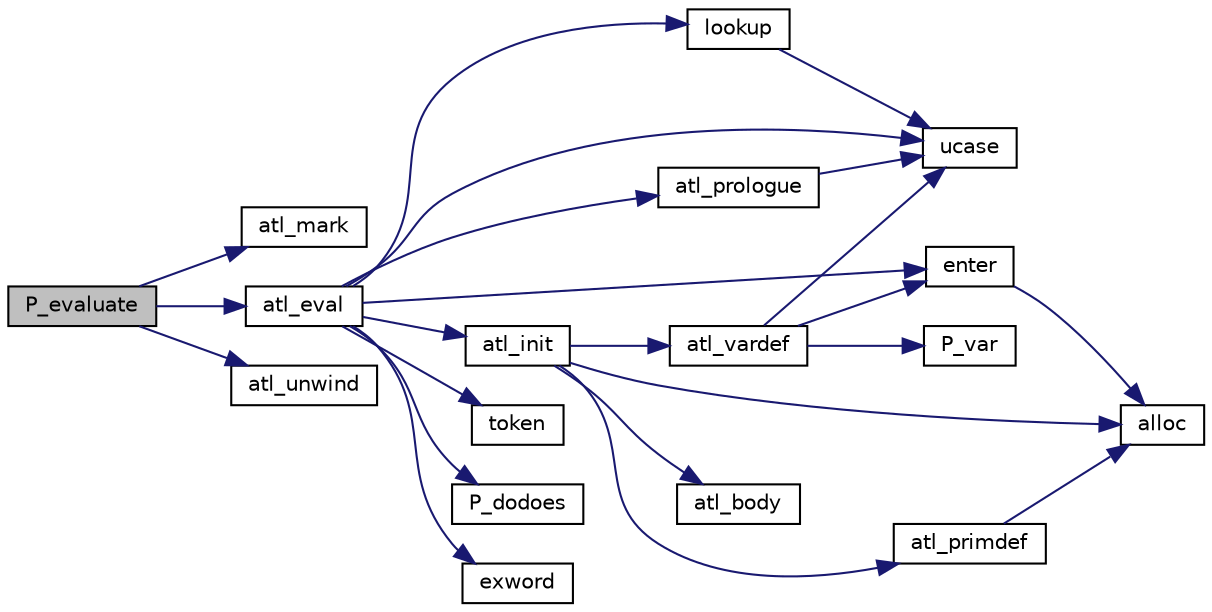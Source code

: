 digraph "P_evaluate"
{
  edge [fontname="Helvetica",fontsize="10",labelfontname="Helvetica",labelfontsize="10"];
  node [fontname="Helvetica",fontsize="10",shape=record];
  rankdir="LR";
  Node516 [label="P_evaluate",height=0.2,width=0.4,color="black", fillcolor="grey75", style="filled", fontcolor="black"];
  Node516 -> Node517 [color="midnightblue",fontsize="10",style="solid",fontname="Helvetica"];
  Node517 [label="atl_mark",height=0.2,width=0.4,color="black", fillcolor="white", style="filled",URL="$atlast_8c.html#a252362d7842e87801c3c68617c026187"];
  Node516 -> Node518 [color="midnightblue",fontsize="10",style="solid",fontname="Helvetica"];
  Node518 [label="atl_eval",height=0.2,width=0.4,color="black", fillcolor="white", style="filled",URL="$atlast_8c.html#a45d749d6527e7183b11e7c928bf763e5"];
  Node518 -> Node519 [color="midnightblue",fontsize="10",style="solid",fontname="Helvetica"];
  Node519 [label="atl_prologue",height=0.2,width=0.4,color="black", fillcolor="white", style="filled",URL="$atlast_8c.html#aafe7305f65a19e296a727f042fce55b3"];
  Node519 -> Node520 [color="midnightblue",fontsize="10",style="solid",fontname="Helvetica"];
  Node520 [label="ucase",height=0.2,width=0.4,color="black", fillcolor="white", style="filled",URL="$atlast_8c.html#a6865ae8ed0bb96096049e08cbe1e6a61"];
  Node518 -> Node521 [color="midnightblue",fontsize="10",style="solid",fontname="Helvetica"];
  Node521 [label="atl_init",height=0.2,width=0.4,color="black", fillcolor="white", style="filled",URL="$atlast_8c.html#a58f9de18b337d19aebc0e01ea7b9a897"];
  Node521 -> Node522 [color="midnightblue",fontsize="10",style="solid",fontname="Helvetica"];
  Node522 [label="atl_primdef",height=0.2,width=0.4,color="black", fillcolor="white", style="filled",URL="$atlast_8c.html#a50ae1072d39e9d368db01db4e247c308"];
  Node522 -> Node523 [color="midnightblue",fontsize="10",style="solid",fontname="Helvetica"];
  Node523 [label="alloc",height=0.2,width=0.4,color="black", fillcolor="white", style="filled",URL="$atlast_8c.html#a6382881c465296b6d9e6b65f99c65ea9"];
  Node521 -> Node523 [color="midnightblue",fontsize="10",style="solid",fontname="Helvetica"];
  Node521 -> Node524 [color="midnightblue",fontsize="10",style="solid",fontname="Helvetica"];
  Node524 [label="atl_vardef",height=0.2,width=0.4,color="black", fillcolor="white", style="filled",URL="$atlast_8c.html#aa78faa0069035a9b5a7aac9d02210df0"];
  Node524 -> Node525 [color="midnightblue",fontsize="10",style="solid",fontname="Helvetica"];
  Node525 [label="P_var",height=0.2,width=0.4,color="black", fillcolor="white", style="filled",URL="$atlast_8c.html#ac18fface9a24bb2a8f9d833c36b420e2"];
  Node524 -> Node520 [color="midnightblue",fontsize="10",style="solid",fontname="Helvetica"];
  Node524 -> Node526 [color="midnightblue",fontsize="10",style="solid",fontname="Helvetica"];
  Node526 [label="enter",height=0.2,width=0.4,color="black", fillcolor="white", style="filled",URL="$atlast_8c.html#aef2328299f6a6d22dab606523cb02536"];
  Node526 -> Node523 [color="midnightblue",fontsize="10",style="solid",fontname="Helvetica"];
  Node521 -> Node527 [color="midnightblue",fontsize="10",style="solid",fontname="Helvetica"];
  Node527 [label="atl_body",height=0.2,width=0.4,color="black", fillcolor="white", style="filled",URL="$atlast_8c.html#aefca9d78d34408dbb6c1fcd35e238bbc"];
  Node518 -> Node528 [color="midnightblue",fontsize="10",style="solid",fontname="Helvetica"];
  Node528 [label="token",height=0.2,width=0.4,color="black", fillcolor="white", style="filled",URL="$atlast_8c.html#a8984ad89c2873f4bb3e849c2e515a131"];
  Node518 -> Node520 [color="midnightblue",fontsize="10",style="solid",fontname="Helvetica"];
  Node518 -> Node529 [color="midnightblue",fontsize="10",style="solid",fontname="Helvetica"];
  Node529 [label="lookup",height=0.2,width=0.4,color="black", fillcolor="white", style="filled",URL="$atlast_8c.html#adf1b14af9137b7a3cd5785891c9907ee"];
  Node529 -> Node520 [color="midnightblue",fontsize="10",style="solid",fontname="Helvetica"];
  Node518 -> Node530 [color="midnightblue",fontsize="10",style="solid",fontname="Helvetica"];
  Node530 [label="P_dodoes",height=0.2,width=0.4,color="black", fillcolor="white", style="filled",URL="$atlast_8c.html#a8c38671b65109423a7c0559b7b594d5c"];
  Node518 -> Node526 [color="midnightblue",fontsize="10",style="solid",fontname="Helvetica"];
  Node518 -> Node531 [color="midnightblue",fontsize="10",style="solid",fontname="Helvetica"];
  Node531 [label="exword",height=0.2,width=0.4,color="black", fillcolor="white", style="filled",URL="$atlast_8c.html#a2404f96aca9eb4d38d0b77c7f3876d90"];
  Node516 -> Node532 [color="midnightblue",fontsize="10",style="solid",fontname="Helvetica"];
  Node532 [label="atl_unwind",height=0.2,width=0.4,color="black", fillcolor="white", style="filled",URL="$atlast_8c.html#a3afe7c74edabfde2dd628828732c2f14"];
}

